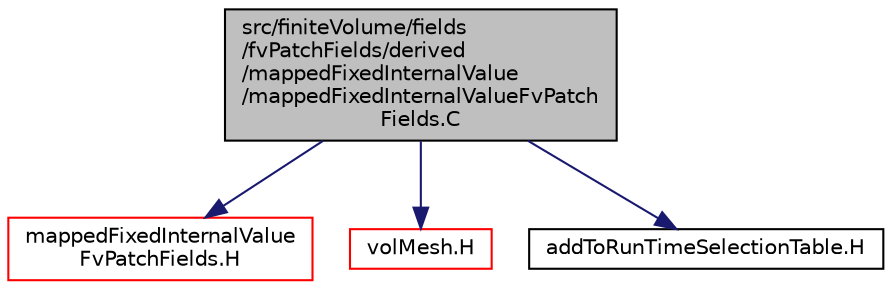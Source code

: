 digraph "src/finiteVolume/fields/fvPatchFields/derived/mappedFixedInternalValue/mappedFixedInternalValueFvPatchFields.C"
{
  bgcolor="transparent";
  edge [fontname="Helvetica",fontsize="10",labelfontname="Helvetica",labelfontsize="10"];
  node [fontname="Helvetica",fontsize="10",shape=record];
  Node0 [label="src/finiteVolume/fields\l/fvPatchFields/derived\l/mappedFixedInternalValue\l/mappedFixedInternalValueFvPatch\lFields.C",height=0.2,width=0.4,color="black", fillcolor="grey75", style="filled", fontcolor="black"];
  Node0 -> Node1 [color="midnightblue",fontsize="10",style="solid",fontname="Helvetica"];
  Node1 [label="mappedFixedInternalValue\lFvPatchFields.H",height=0.2,width=0.4,color="red",URL="$a02195.html"];
  Node0 -> Node211 [color="midnightblue",fontsize="10",style="solid",fontname="Helvetica"];
  Node211 [label="volMesh.H",height=0.2,width=0.4,color="red",URL="$a04541.html"];
  Node0 -> Node292 [color="midnightblue",fontsize="10",style="solid",fontname="Helvetica"];
  Node292 [label="addToRunTimeSelectionTable.H",height=0.2,width=0.4,color="black",URL="$a09989.html",tooltip="Macros for easy insertion into run-time selection tables. "];
}

